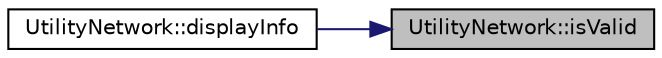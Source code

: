 digraph "UtilityNetwork::isValid"
{
 // LATEX_PDF_SIZE
  edge [fontname="Helvetica",fontsize="10",labelfontname="Helvetica",labelfontsize="10"];
  node [fontname="Helvetica",fontsize="10",shape=record];
  rankdir="RL";
  Node1 [label="UtilityNetwork::isValid",height=0.2,width=0.4,color="black", fillcolor="grey75", style="filled", fontcolor="black",tooltip="Checks if the utility network is valid."];
  Node1 -> Node2 [dir="back",color="midnightblue",fontsize="10",style="solid",fontname="Helvetica"];
  Node2 [label="UtilityNetwork::displayInfo",height=0.2,width=0.4,color="black", fillcolor="white", style="filled",URL="$classUtilityNetwork.html#aa9ee504ba1dce7691f68be54555888b6",tooltip="Displays detailed information about the utility network."];
}
